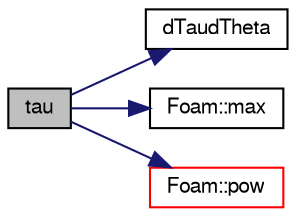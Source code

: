 digraph "tau"
{
  bgcolor="transparent";
  edge [fontname="FreeSans",fontsize="10",labelfontname="FreeSans",labelfontsize="10"];
  node [fontname="FreeSans",fontsize="10",shape=record];
  rankdir="LR";
  Node28 [label="tau",height=0.2,width=0.4,color="black", fillcolor="grey75", style="filled", fontcolor="black"];
  Node28 -> Node29 [color="midnightblue",fontsize="10",style="solid",fontname="FreeSans"];
  Node29 [label="dTaudTheta",height=0.2,width=0.4,color="black",URL="$a24270.html#a9d326c9d0293a0872ca85acf4784a7a6",tooltip="Collision stress derivaive w.r.t. the volume fraction. "];
  Node28 -> Node30 [color="midnightblue",fontsize="10",style="solid",fontname="FreeSans"];
  Node30 [label="Foam::max",height=0.2,width=0.4,color="black",URL="$a21124.html#ac993e906cf2774ae77e666bc24e81733"];
  Node28 -> Node31 [color="midnightblue",fontsize="10",style="solid",fontname="FreeSans"];
  Node31 [label="Foam::pow",height=0.2,width=0.4,color="red",URL="$a21124.html#a7500c8e9d27a442adc75e287de074c7c"];
}
